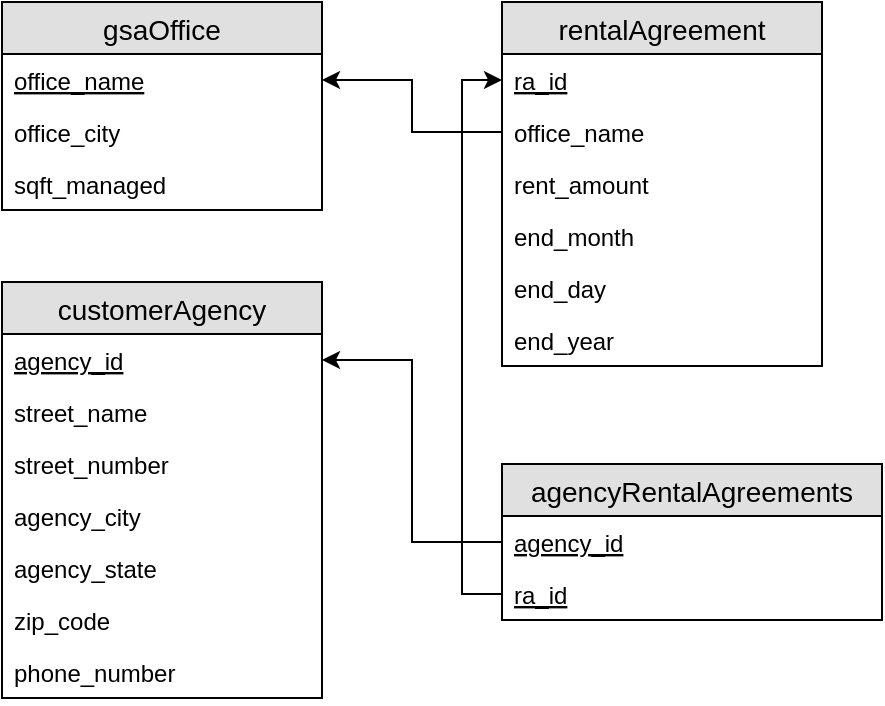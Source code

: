 <mxfile version="10.6.5" type="device"><diagram id="mDYQIB2NQuCzhvzFCtjQ" name="Page-1"><mxGraphModel dx="900" dy="538" grid="1" gridSize="10" guides="1" tooltips="1" connect="1" arrows="1" fold="1" page="1" pageScale="1" pageWidth="850" pageHeight="1100" math="0" shadow="0"><root><mxCell id="0"/><mxCell id="1" parent="0"/><mxCell id="2GkMd5R2iE8wkedLTfAN-5" value="gsaOffice" style="swimlane;fontStyle=0;childLayout=stackLayout;horizontal=1;startSize=26;fillColor=#e0e0e0;horizontalStack=0;resizeParent=1;resizeParentMax=0;resizeLast=0;collapsible=1;marginBottom=0;swimlaneFillColor=#ffffff;align=center;fontSize=14;" parent="1" vertex="1"><mxGeometry x="250" y="68" width="160" height="104" as="geometry"/></mxCell><mxCell id="2GkMd5R2iE8wkedLTfAN-6" value="office_name" style="text;strokeColor=none;fillColor=none;spacingLeft=4;spacingRight=4;overflow=hidden;rotatable=0;points=[[0,0.5],[1,0.5]];portConstraint=eastwest;fontSize=12;fontStyle=4" parent="2GkMd5R2iE8wkedLTfAN-5" vertex="1"><mxGeometry y="26" width="160" height="26" as="geometry"/></mxCell><mxCell id="2GkMd5R2iE8wkedLTfAN-7" value="office_city" style="text;strokeColor=none;fillColor=none;spacingLeft=4;spacingRight=4;overflow=hidden;rotatable=0;points=[[0,0.5],[1,0.5]];portConstraint=eastwest;fontSize=12;" parent="2GkMd5R2iE8wkedLTfAN-5" vertex="1"><mxGeometry y="52" width="160" height="26" as="geometry"/></mxCell><mxCell id="2GkMd5R2iE8wkedLTfAN-8" value="sqft_managed" style="text;strokeColor=none;fillColor=none;spacingLeft=4;spacingRight=4;overflow=hidden;rotatable=0;points=[[0,0.5],[1,0.5]];portConstraint=eastwest;fontSize=12;" parent="2GkMd5R2iE8wkedLTfAN-5" vertex="1"><mxGeometry y="78" width="160" height="26" as="geometry"/></mxCell><mxCell id="2GkMd5R2iE8wkedLTfAN-9" value="rentalAgreement" style="swimlane;fontStyle=0;childLayout=stackLayout;horizontal=1;startSize=26;fillColor=#e0e0e0;horizontalStack=0;resizeParent=1;resizeParentMax=0;resizeLast=0;collapsible=1;marginBottom=0;swimlaneFillColor=#ffffff;align=center;fontSize=14;" parent="1" vertex="1"><mxGeometry x="500" y="68" width="160" height="182" as="geometry"/></mxCell><mxCell id="2GkMd5R2iE8wkedLTfAN-10" value="ra_id" style="text;strokeColor=none;fillColor=none;spacingLeft=4;spacingRight=4;overflow=hidden;rotatable=0;points=[[0,0.5],[1,0.5]];portConstraint=eastwest;fontSize=12;fontStyle=4" parent="2GkMd5R2iE8wkedLTfAN-9" vertex="1"><mxGeometry y="26" width="160" height="26" as="geometry"/></mxCell><mxCell id="2GkMd5R2iE8wkedLTfAN-13" value="office_name" style="text;strokeColor=none;fillColor=none;spacingLeft=4;spacingRight=4;overflow=hidden;rotatable=0;points=[[0,0.5],[1,0.5]];portConstraint=eastwest;fontSize=12;" parent="2GkMd5R2iE8wkedLTfAN-9" vertex="1"><mxGeometry y="52" width="160" height="26" as="geometry"/></mxCell><mxCell id="2GkMd5R2iE8wkedLTfAN-11" value="rent_amount" style="text;strokeColor=none;fillColor=none;spacingLeft=4;spacingRight=4;overflow=hidden;rotatable=0;points=[[0,0.5],[1,0.5]];portConstraint=eastwest;fontSize=12;" parent="2GkMd5R2iE8wkedLTfAN-9" vertex="1"><mxGeometry y="78" width="160" height="26" as="geometry"/></mxCell><mxCell id="2GkMd5R2iE8wkedLTfAN-12" value="end_month" style="text;strokeColor=none;fillColor=none;spacingLeft=4;spacingRight=4;overflow=hidden;rotatable=0;points=[[0,0.5],[1,0.5]];portConstraint=eastwest;fontSize=12;" parent="2GkMd5R2iE8wkedLTfAN-9" vertex="1"><mxGeometry y="104" width="160" height="26" as="geometry"/></mxCell><mxCell id="2GkMd5R2iE8wkedLTfAN-28" value="end_day" style="text;strokeColor=none;fillColor=none;spacingLeft=4;spacingRight=4;overflow=hidden;rotatable=0;points=[[0,0.5],[1,0.5]];portConstraint=eastwest;fontSize=12;" parent="2GkMd5R2iE8wkedLTfAN-9" vertex="1"><mxGeometry y="130" width="160" height="26" as="geometry"/></mxCell><mxCell id="2GkMd5R2iE8wkedLTfAN-35" value="end_year" style="text;strokeColor=none;fillColor=none;spacingLeft=4;spacingRight=4;overflow=hidden;rotatable=0;points=[[0,0.5],[1,0.5]];portConstraint=eastwest;fontSize=12;" parent="2GkMd5R2iE8wkedLTfAN-9" vertex="1"><mxGeometry y="156" width="160" height="26" as="geometry"/></mxCell><mxCell id="2GkMd5R2iE8wkedLTfAN-14" value="customerAgency" style="swimlane;fontStyle=0;childLayout=stackLayout;horizontal=1;startSize=26;fillColor=#e0e0e0;horizontalStack=0;resizeParent=1;resizeParentMax=0;resizeLast=0;collapsible=1;marginBottom=0;swimlaneFillColor=#ffffff;align=center;fontSize=14;" parent="1" vertex="1"><mxGeometry x="250" y="208" width="160" height="208" as="geometry"/></mxCell><mxCell id="2GkMd5R2iE8wkedLTfAN-15" value="agency_id" style="text;strokeColor=none;fillColor=none;spacingLeft=4;spacingRight=4;overflow=hidden;rotatable=0;points=[[0,0.5],[1,0.5]];portConstraint=eastwest;fontSize=12;fontStyle=4" parent="2GkMd5R2iE8wkedLTfAN-14" vertex="1"><mxGeometry y="26" width="160" height="26" as="geometry"/></mxCell><mxCell id="2GkMd5R2iE8wkedLTfAN-20" value="street_name" style="text;strokeColor=none;fillColor=none;spacingLeft=4;spacingRight=4;overflow=hidden;rotatable=0;points=[[0,0.5],[1,0.5]];portConstraint=eastwest;fontSize=12;" parent="2GkMd5R2iE8wkedLTfAN-14" vertex="1"><mxGeometry y="52" width="160" height="26" as="geometry"/></mxCell><mxCell id="2GkMd5R2iE8wkedLTfAN-19" value="street_number" style="text;strokeColor=none;fillColor=none;spacingLeft=4;spacingRight=4;overflow=hidden;rotatable=0;points=[[0,0.5],[1,0.5]];portConstraint=eastwest;fontSize=12;" parent="2GkMd5R2iE8wkedLTfAN-14" vertex="1"><mxGeometry y="78" width="160" height="26" as="geometry"/></mxCell><mxCell id="2GkMd5R2iE8wkedLTfAN-21" value="agency_city" style="text;strokeColor=none;fillColor=none;spacingLeft=4;spacingRight=4;overflow=hidden;rotatable=0;points=[[0,0.5],[1,0.5]];portConstraint=eastwest;fontSize=12;" parent="2GkMd5R2iE8wkedLTfAN-14" vertex="1"><mxGeometry y="104" width="160" height="26" as="geometry"/></mxCell><mxCell id="2GkMd5R2iE8wkedLTfAN-22" value="agency_state" style="text;strokeColor=none;fillColor=none;spacingLeft=4;spacingRight=4;overflow=hidden;rotatable=0;points=[[0,0.5],[1,0.5]];portConstraint=eastwest;fontSize=12;" parent="2GkMd5R2iE8wkedLTfAN-14" vertex="1"><mxGeometry y="130" width="160" height="26" as="geometry"/></mxCell><mxCell id="2GkMd5R2iE8wkedLTfAN-16" value="zip_code" style="text;strokeColor=none;fillColor=none;spacingLeft=4;spacingRight=4;overflow=hidden;rotatable=0;points=[[0,0.5],[1,0.5]];portConstraint=eastwest;fontSize=12;" parent="2GkMd5R2iE8wkedLTfAN-14" vertex="1"><mxGeometry y="156" width="160" height="26" as="geometry"/></mxCell><mxCell id="2GkMd5R2iE8wkedLTfAN-18" value="phone_number" style="text;strokeColor=none;fillColor=none;spacingLeft=4;spacingRight=4;overflow=hidden;rotatable=0;points=[[0,0.5],[1,0.5]];portConstraint=eastwest;fontSize=12;" parent="2GkMd5R2iE8wkedLTfAN-14" vertex="1"><mxGeometry y="182" width="160" height="26" as="geometry"/></mxCell><mxCell id="2GkMd5R2iE8wkedLTfAN-24" value="agencyRentalAgreements" style="swimlane;fontStyle=0;childLayout=stackLayout;horizontal=1;startSize=26;fillColor=#e0e0e0;horizontalStack=0;resizeParent=1;resizeParentMax=0;resizeLast=0;collapsible=1;marginBottom=0;swimlaneFillColor=#ffffff;align=center;fontSize=14;" parent="1" vertex="1"><mxGeometry x="500" y="299" width="190" height="78" as="geometry"/></mxCell><mxCell id="2GkMd5R2iE8wkedLTfAN-25" value="agency_id" style="text;strokeColor=none;fillColor=none;spacingLeft=4;spacingRight=4;overflow=hidden;rotatable=0;points=[[0,0.5],[1,0.5]];portConstraint=eastwest;fontSize=12;fontStyle=4" parent="2GkMd5R2iE8wkedLTfAN-24" vertex="1"><mxGeometry y="26" width="190" height="26" as="geometry"/></mxCell><mxCell id="2GkMd5R2iE8wkedLTfAN-26" value="ra_id" style="text;strokeColor=none;fillColor=none;spacingLeft=4;spacingRight=4;overflow=hidden;rotatable=0;points=[[0,0.5],[1,0.5]];portConstraint=eastwest;fontSize=12;fontStyle=4" parent="2GkMd5R2iE8wkedLTfAN-24" vertex="1"><mxGeometry y="52" width="190" height="26" as="geometry"/></mxCell><mxCell id="2GkMd5R2iE8wkedLTfAN-36" style="edgeStyle=orthogonalEdgeStyle;rounded=0;orthogonalLoop=1;jettySize=auto;html=1;exitX=0;exitY=0.5;exitDx=0;exitDy=0;entryX=1;entryY=0.5;entryDx=0;entryDy=0;" parent="1" source="2GkMd5R2iE8wkedLTfAN-13" target="2GkMd5R2iE8wkedLTfAN-6" edge="1"><mxGeometry relative="1" as="geometry"/></mxCell><mxCell id="2GkMd5R2iE8wkedLTfAN-37" style="edgeStyle=orthogonalEdgeStyle;rounded=0;orthogonalLoop=1;jettySize=auto;html=1;exitX=0;exitY=0.5;exitDx=0;exitDy=0;entryX=1;entryY=0.5;entryDx=0;entryDy=0;" parent="1" source="2GkMd5R2iE8wkedLTfAN-25" target="2GkMd5R2iE8wkedLTfAN-15" edge="1"><mxGeometry relative="1" as="geometry"/></mxCell><mxCell id="2GkMd5R2iE8wkedLTfAN-38" style="edgeStyle=orthogonalEdgeStyle;rounded=0;orthogonalLoop=1;jettySize=auto;html=1;exitX=0;exitY=0.5;exitDx=0;exitDy=0;entryX=0;entryY=0.5;entryDx=0;entryDy=0;" parent="1" source="2GkMd5R2iE8wkedLTfAN-26" target="2GkMd5R2iE8wkedLTfAN-10" edge="1"><mxGeometry relative="1" as="geometry"/></mxCell></root></mxGraphModel></diagram></mxfile>